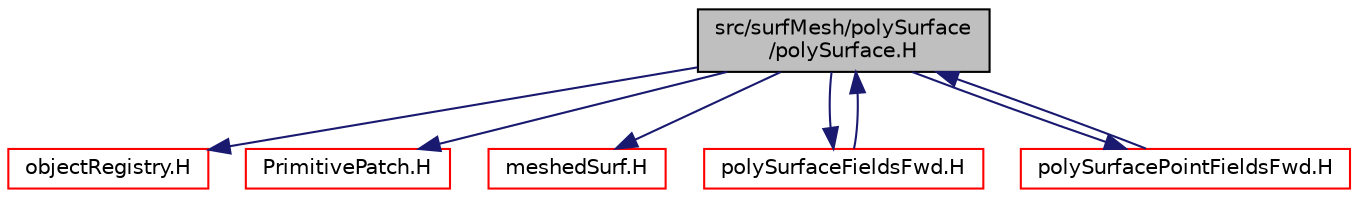digraph "src/surfMesh/polySurface/polySurface.H"
{
  bgcolor="transparent";
  edge [fontname="Helvetica",fontsize="10",labelfontname="Helvetica",labelfontsize="10"];
  node [fontname="Helvetica",fontsize="10",shape=record];
  Node1 [label="src/surfMesh/polySurface\l/polySurface.H",height=0.2,width=0.4,color="black", fillcolor="grey75", style="filled" fontcolor="black"];
  Node1 -> Node2 [color="midnightblue",fontsize="10",style="solid",fontname="Helvetica"];
  Node2 [label="objectRegistry.H",height=0.2,width=0.4,color="red",URL="$objectRegistry_8H.html"];
  Node1 -> Node3 [color="midnightblue",fontsize="10",style="solid",fontname="Helvetica"];
  Node3 [label="PrimitivePatch.H",height=0.2,width=0.4,color="red",URL="$PrimitivePatch_8H.html"];
  Node1 -> Node4 [color="midnightblue",fontsize="10",style="solid",fontname="Helvetica"];
  Node4 [label="meshedSurf.H",height=0.2,width=0.4,color="red",URL="$meshedSurf_8H.html"];
  Node1 -> Node5 [color="midnightblue",fontsize="10",style="solid",fontname="Helvetica"];
  Node5 [label="polySurfaceFieldsFwd.H",height=0.2,width=0.4,color="red",URL="$polySurfaceFieldsFwd_8H.html"];
  Node5 -> Node1 [color="midnightblue",fontsize="10",style="solid",fontname="Helvetica"];
  Node1 -> Node6 [color="midnightblue",fontsize="10",style="solid",fontname="Helvetica"];
  Node6 [label="polySurfacePointFieldsFwd.H",height=0.2,width=0.4,color="red",URL="$polySurfacePointFieldsFwd_8H.html"];
  Node6 -> Node1 [color="midnightblue",fontsize="10",style="solid",fontname="Helvetica"];
}

